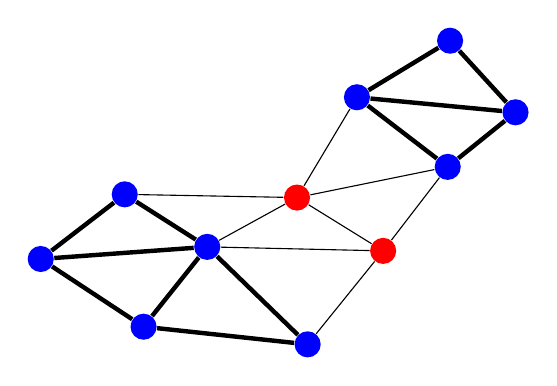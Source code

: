 \node (n1) at (1.108,0.168) [circle,fill=blue] {};
\node (n2) at (1.917,1.182) [circle,fill=blue] {};
\node (n3) at (-0.198,1.028) [circle,fill=blue] {};
\node (n4) at (0.869,1.849) [circle,fill=blue] {};
\node (n5) at (3.057,1.808) [circle,fill=red] {};
\node (n6) at (3.192,-0.056) [circle,fill=blue] {};
\node (n7) at (4.151,1.131) [circle,fill=red] {};
\node (n8) at (4.971,2.198) [circle,fill=blue] {};
\node (n9) at (3.818,3.082) [circle,fill=blue] {};
\node (n10) at (5.832,2.891) [circle,fill=blue] {};
\node (n11) at (5.001,3.8) [circle,fill=blue] {};
\draw[ultra thick] (n1) -- (n2);
\draw[ultra thick] (n1) -- (n3);
\draw[ultra thick] (n1) -- (n6);
\draw[ultra thick] (n2) -- (n3);
\draw[ultra thick] (n2) -- (n4);
\draw              (n2) -- (n5);
\draw[ultra thick] (n2) -- (n6);
\draw              (n2) -- (n7);
\draw[ultra thick] (n3) -- (n4);
\draw              (n4) -- (n5);
\draw              (n5) -- (n7);
\draw              (n5) -- (n8);
\draw              (n5) -- (n9);
\draw              (n6) -- (n7);
\draw              (n7) -- (n8);
\draw[ultra thick] (n8) -- (n9);
\draw[ultra thick] (n8) -- (n10);
\draw[ultra thick] (n9) -- (n10);
\draw[ultra thick] (n9) -- (n11);
\draw[ultra thick] (n10) -- (n11);
